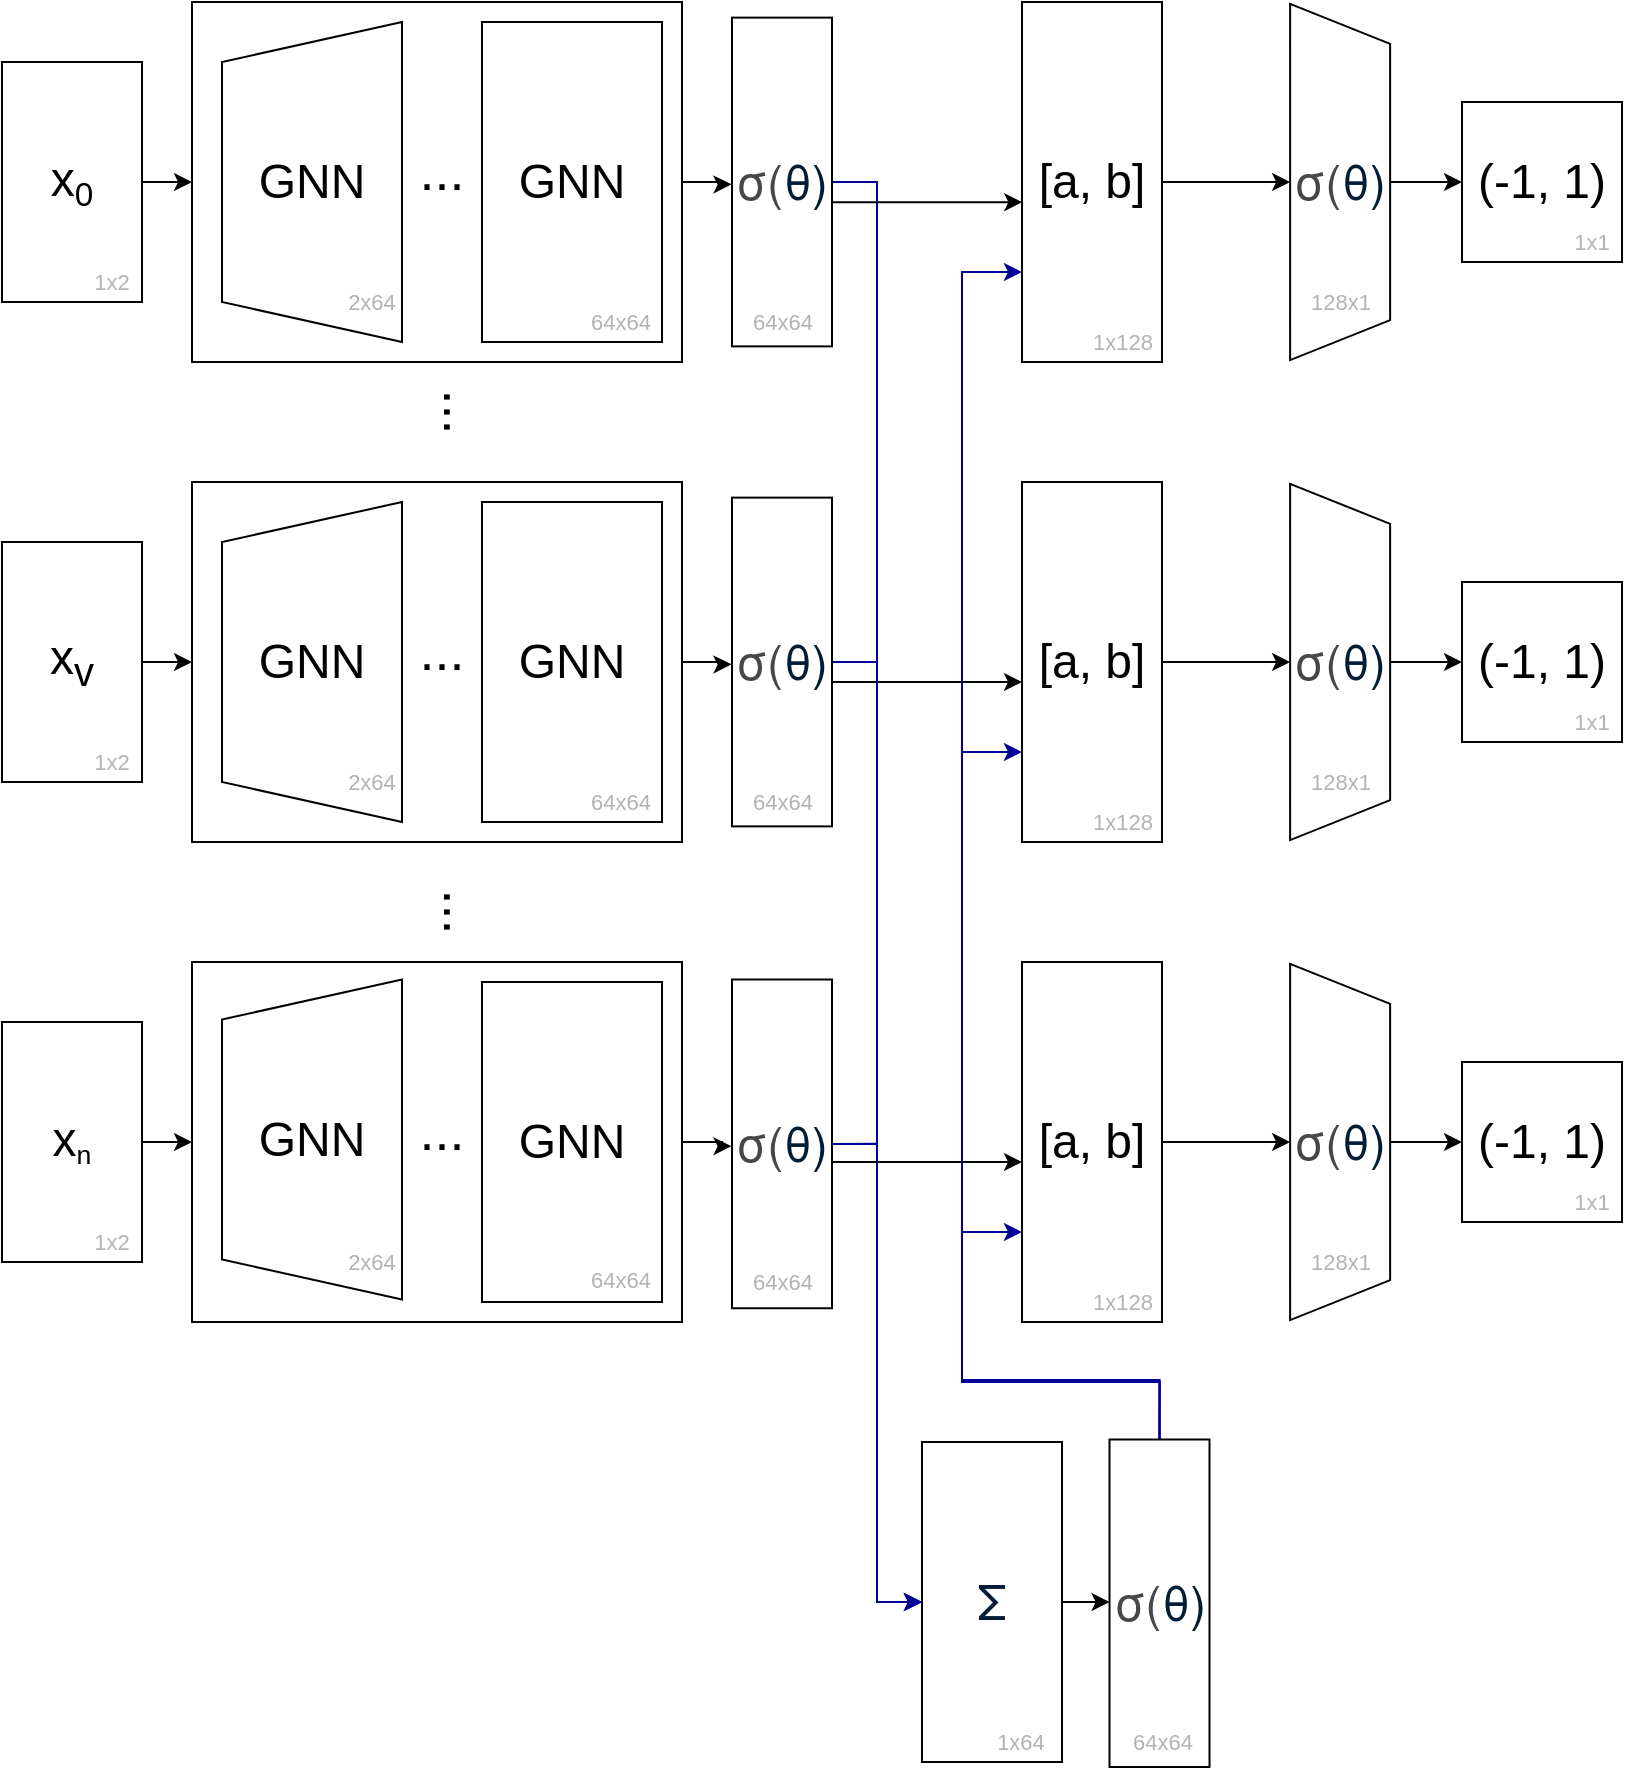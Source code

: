 <mxfile version="26.1.2">
  <diagram name="Page-1" id="TEs1WJs55SbvI4IN7bpO">
    <mxGraphModel dx="1372" dy="746" grid="0" gridSize="10" guides="1" tooltips="1" connect="1" arrows="1" fold="1" page="0" pageScale="1" pageWidth="827" pageHeight="1169" math="0" shadow="0">
      <root>
        <mxCell id="0" />
        <mxCell id="1" parent="0" />
        <mxCell id="wpw9PA32NVeCT258545y-31" value="" style="rounded=0;whiteSpace=wrap;html=1;fontColor=default;fillColor=none;" parent="1" vertex="1">
          <mxGeometry x="205" y="520" width="245" height="180" as="geometry" />
        </mxCell>
        <mxCell id="wpw9PA32NVeCT258545y-23" value="" style="rounded=0;whiteSpace=wrap;html=1;fontColor=default;fillColor=none;" parent="1" vertex="1">
          <mxGeometry x="205" y="40" width="245" height="180" as="geometry" />
        </mxCell>
        <mxCell id="wpw9PA32NVeCT258545y-9" value="" style="rounded=0;whiteSpace=wrap;html=1;fontColor=default;fillColor=none;" parent="1" vertex="1">
          <mxGeometry x="205" y="280" width="245" height="180" as="geometry" />
        </mxCell>
        <mxCell id="wpw9PA32NVeCT258545y-11" value="" style="edgeStyle=orthogonalEdgeStyle;rounded=0;orthogonalLoop=1;jettySize=auto;html=1;" parent="1" source="wpw9PA32NVeCT258545y-1" target="wpw9PA32NVeCT258545y-9" edge="1">
          <mxGeometry relative="1" as="geometry" />
        </mxCell>
        <mxCell id="wpw9PA32NVeCT258545y-1" value="&lt;font style=&quot;font-size: 24px;&quot;&gt;x&lt;sub&gt;v&lt;/sub&gt;&lt;/font&gt;" style="whiteSpace=wrap;html=1;" parent="1" vertex="1">
          <mxGeometry x="110" y="310" width="70" height="120" as="geometry" />
        </mxCell>
        <mxCell id="wpw9PA32NVeCT258545y-7" value="&lt;font size=&quot;5&quot;&gt;GNN&lt;/font&gt;" style="whiteSpace=wrap;html=1;" parent="1" vertex="1">
          <mxGeometry x="350" y="290" width="90" height="160" as="geometry" />
        </mxCell>
        <mxCell id="wpw9PA32NVeCT258545y-8" value="..." style="text;html=1;align=center;verticalAlign=middle;whiteSpace=wrap;rounded=0;fontSize=27;" parent="1" vertex="1">
          <mxGeometry x="300" y="350" width="60" height="30" as="geometry" />
        </mxCell>
        <mxCell id="wpw9PA32NVeCT258545y-16" style="edgeStyle=orthogonalEdgeStyle;rounded=0;orthogonalLoop=1;jettySize=auto;html=1;exitX=1;exitY=0.5;exitDx=0;exitDy=0;entryX=0.493;entryY=-0.005;entryDx=0;entryDy=0;entryPerimeter=0;" parent="1" source="wpw9PA32NVeCT258545y-9" target="wpw9PA32NVeCT258545y-12" edge="1">
          <mxGeometry relative="1" as="geometry">
            <mxPoint x="470" y="369.966" as="targetPoint" />
            <Array as="points">
              <mxPoint x="470" y="370" />
              <mxPoint x="470" y="371" />
            </Array>
          </mxGeometry>
        </mxCell>
        <mxCell id="wpw9PA32NVeCT258545y-38" style="edgeStyle=orthogonalEdgeStyle;rounded=0;orthogonalLoop=1;jettySize=auto;html=1;exitX=0.5;exitY=1;exitDx=0;exitDy=0;entryX=0;entryY=0.5;entryDx=0;entryDy=0;strokeColor=#000099;" parent="1" source="wpw9PA32NVeCT258545y-12" target="wpw9PA32NVeCT258545y-36" edge="1">
          <mxGeometry relative="1" as="geometry" />
        </mxCell>
        <mxCell id="wpw9PA32NVeCT258545y-49" style="edgeStyle=orthogonalEdgeStyle;rounded=0;orthogonalLoop=1;jettySize=auto;html=1;exitX=0.5;exitY=1;exitDx=0;exitDy=0;" parent="1" source="wpw9PA32NVeCT258545y-12" target="wpw9PA32NVeCT258545y-44" edge="1">
          <mxGeometry relative="1" as="geometry">
            <Array as="points">
              <mxPoint x="525" y="380" />
            </Array>
          </mxGeometry>
        </mxCell>
        <mxCell id="wpw9PA32NVeCT258545y-12" value="&lt;span style=&quot;font-size: 24px; text-align: start; caret-color: rgb(71, 71, 71); color: rgb(71, 71, 71); font-family: &amp;quot;Helvetica Neue&amp;quot;, sans-serif; background-color: rgb(255, 255, 255);&quot;&gt;σ(&lt;/span&gt;&lt;span style=&quot;font-size: 24px; text-align: start; caret-color: rgb(0, 29, 53); color: rgb(0, 29, 53); font-family: &amp;quot;Google Sans&amp;quot;, &amp;quot;Helvetica Neue&amp;quot;, sans-serif; background-color: rgb(255, 255, 255);&quot;&gt;θ)&lt;/span&gt;" style="shape=label;whiteSpace=wrap;html=1;fixedSize=1;rotation=-90;horizontal=1;verticalAlign=middle;textDirection=vertical-rl;rounded=0;" parent="1" vertex="1">
          <mxGeometry x="417.81" y="345" width="164.38" height="50" as="geometry" />
        </mxCell>
        <mxCell id="wpw9PA32NVeCT258545y-17" value="" style="edgeStyle=orthogonalEdgeStyle;rounded=0;orthogonalLoop=1;jettySize=auto;html=1;" parent="1" source="wpw9PA32NVeCT258545y-18" target="wpw9PA32NVeCT258545y-23" edge="1">
          <mxGeometry relative="1" as="geometry" />
        </mxCell>
        <mxCell id="wpw9PA32NVeCT258545y-18" value="&lt;font style=&quot;font-size: 24px;&quot;&gt;x&lt;/font&gt;&lt;font style=&quot;font-size: 20px;&quot;&gt;&lt;sub&gt;0&lt;/sub&gt;&lt;/font&gt;" style="whiteSpace=wrap;html=1;" parent="1" vertex="1">
          <mxGeometry x="110" y="70" width="70" height="120" as="geometry" />
        </mxCell>
        <mxCell id="wpw9PA32NVeCT258545y-19" value="&lt;font size=&quot;5&quot;&gt;GNN&lt;/font&gt;" style="whiteSpace=wrap;html=1;shape=trapezoid;perimeter=trapezoidPerimeter;fixedSize=1;direction=north;" parent="1" vertex="1">
          <mxGeometry x="220" y="50" width="90" height="160" as="geometry" />
        </mxCell>
        <mxCell id="wpw9PA32NVeCT258545y-20" value="&lt;font size=&quot;5&quot;&gt;GNN&lt;/font&gt;" style="whiteSpace=wrap;html=1;" parent="1" vertex="1">
          <mxGeometry x="350" y="50" width="90" height="160" as="geometry" />
        </mxCell>
        <mxCell id="wpw9PA32NVeCT258545y-21" value="..." style="text;html=1;align=center;verticalAlign=middle;whiteSpace=wrap;rounded=0;fontSize=27;" parent="1" vertex="1">
          <mxGeometry x="300" y="110" width="60" height="30" as="geometry" />
        </mxCell>
        <mxCell id="wpw9PA32NVeCT258545y-22" style="edgeStyle=orthogonalEdgeStyle;rounded=0;orthogonalLoop=1;jettySize=auto;html=1;exitX=1;exitY=0.5;exitDx=0;exitDy=0;entryX=0.493;entryY=-0.005;entryDx=0;entryDy=0;entryPerimeter=0;" parent="1" source="wpw9PA32NVeCT258545y-23" target="wpw9PA32NVeCT258545y-24" edge="1">
          <mxGeometry relative="1" as="geometry">
            <mxPoint x="470" y="129.966" as="targetPoint" />
            <Array as="points">
              <mxPoint x="470" y="130" />
              <mxPoint x="470" y="131" />
            </Array>
          </mxGeometry>
        </mxCell>
        <mxCell id="wpw9PA32NVeCT258545y-37" style="edgeStyle=orthogonalEdgeStyle;rounded=0;orthogonalLoop=1;jettySize=auto;html=1;entryX=0;entryY=0.5;entryDx=0;entryDy=0;strokeColor=#000099;" parent="1" source="wpw9PA32NVeCT258545y-24" target="wpw9PA32NVeCT258545y-36" edge="1">
          <mxGeometry relative="1" as="geometry" />
        </mxCell>
        <mxCell id="wpw9PA32NVeCT258545y-50" style="edgeStyle=orthogonalEdgeStyle;rounded=0;orthogonalLoop=1;jettySize=auto;html=1;exitX=0.5;exitY=1;exitDx=0;exitDy=0;entryX=0.002;entryY=0.556;entryDx=0;entryDy=0;entryPerimeter=0;" parent="1" source="wpw9PA32NVeCT258545y-24" target="wpw9PA32NVeCT258545y-43" edge="1">
          <mxGeometry relative="1" as="geometry">
            <Array as="points">
              <mxPoint x="525" y="140" />
            </Array>
          </mxGeometry>
        </mxCell>
        <mxCell id="wpw9PA32NVeCT258545y-24" value="&lt;font style=&quot;font-size: 24px;&quot;&gt;&lt;span style=&quot;text-align: start; caret-color: rgb(71, 71, 71); color: rgb(71, 71, 71); font-family: &amp;quot;Helvetica Neue&amp;quot;, sans-serif; background-color: rgb(255, 255, 255);&quot;&gt;σ(&lt;/span&gt;&lt;span style=&quot;text-align: start; caret-color: rgb(0, 29, 53); color: rgb(0, 29, 53); font-family: &amp;quot;Google Sans&amp;quot;, &amp;quot;Helvetica Neue&amp;quot;, sans-serif; background-color: rgb(255, 255, 255);&quot;&gt;θ)&lt;/span&gt;&lt;/font&gt;" style="shape=label;whiteSpace=wrap;html=1;fixedSize=1;rotation=-90;horizontal=1;verticalAlign=middle;textDirection=vertical-rl;rounded=0;" parent="1" vertex="1">
          <mxGeometry x="417.81" y="105" width="164.38" height="50" as="geometry" />
        </mxCell>
        <mxCell id="wpw9PA32NVeCT258545y-25" value="" style="edgeStyle=orthogonalEdgeStyle;rounded=0;orthogonalLoop=1;jettySize=auto;html=1;" parent="1" source="wpw9PA32NVeCT258545y-26" target="wpw9PA32NVeCT258545y-31" edge="1">
          <mxGeometry relative="1" as="geometry" />
        </mxCell>
        <mxCell id="wpw9PA32NVeCT258545y-26" value="&lt;font style=&quot;font-size: 24px;&quot;&gt;x&lt;/font&gt;&lt;font size=&quot;3&quot;&gt;&lt;sub&gt;n&lt;/sub&gt;&lt;/font&gt;" style="whiteSpace=wrap;html=1;" parent="1" vertex="1">
          <mxGeometry x="110" y="550" width="70" height="120" as="geometry" />
        </mxCell>
        <mxCell id="wpw9PA32NVeCT258545y-28" value="&lt;font size=&quot;5&quot;&gt;GNN&lt;/font&gt;" style="whiteSpace=wrap;html=1;" parent="1" vertex="1">
          <mxGeometry x="350" y="530" width="90" height="160" as="geometry" />
        </mxCell>
        <mxCell id="wpw9PA32NVeCT258545y-29" value="..." style="text;html=1;align=center;verticalAlign=middle;whiteSpace=wrap;rounded=0;fontSize=27;" parent="1" vertex="1">
          <mxGeometry x="300" y="590" width="60" height="30" as="geometry" />
        </mxCell>
        <mxCell id="wpw9PA32NVeCT258545y-30" style="edgeStyle=orthogonalEdgeStyle;rounded=0;orthogonalLoop=1;jettySize=auto;html=1;exitX=1;exitY=0.5;exitDx=0;exitDy=0;entryX=0.493;entryY=-0.005;entryDx=0;entryDy=0;entryPerimeter=0;" parent="1" source="wpw9PA32NVeCT258545y-31" target="wpw9PA32NVeCT258545y-32" edge="1">
          <mxGeometry relative="1" as="geometry">
            <mxPoint x="470" y="609.966" as="targetPoint" />
            <Array as="points">
              <mxPoint x="470" y="610" />
              <mxPoint x="470" y="612" />
            </Array>
          </mxGeometry>
        </mxCell>
        <mxCell id="wpw9PA32NVeCT258545y-39" style="edgeStyle=orthogonalEdgeStyle;rounded=0;orthogonalLoop=1;jettySize=auto;html=1;exitX=0.5;exitY=1;exitDx=0;exitDy=0;entryX=0;entryY=0.5;entryDx=0;entryDy=0;strokeColor=#000099;" parent="1" source="wpw9PA32NVeCT258545y-32" target="wpw9PA32NVeCT258545y-36" edge="1">
          <mxGeometry relative="1" as="geometry" />
        </mxCell>
        <mxCell id="wpw9PA32NVeCT258545y-46" style="edgeStyle=orthogonalEdgeStyle;rounded=0;orthogonalLoop=1;jettySize=auto;html=1;exitX=0.5;exitY=1;exitDx=0;exitDy=0;" parent="1" source="wpw9PA32NVeCT258545y-32" edge="1">
          <mxGeometry relative="1" as="geometry">
            <mxPoint x="620" y="620" as="targetPoint" />
            <Array as="points">
              <mxPoint x="525" y="620" />
              <mxPoint x="570" y="620" />
            </Array>
          </mxGeometry>
        </mxCell>
        <mxCell id="wpw9PA32NVeCT258545y-32" value="&lt;span style=&quot;font-size: 24px; text-align: start; caret-color: rgb(71, 71, 71); color: rgb(71, 71, 71); font-family: &amp;quot;Helvetica Neue&amp;quot;, sans-serif; background-color: rgb(255, 255, 255);&quot;&gt;σ(&lt;/span&gt;&lt;span style=&quot;font-size: 24px; text-align: start; caret-color: rgb(0, 29, 53); color: rgb(0, 29, 53); font-family: &amp;quot;Google Sans&amp;quot;, &amp;quot;Helvetica Neue&amp;quot;, sans-serif; background-color: rgb(255, 255, 255);&quot;&gt;θ)&lt;/span&gt;" style="shape=label;whiteSpace=wrap;html=1;fixedSize=1;rotation=-90;horizontal=1;verticalAlign=middle;textDirection=vertical-rl;rounded=0;" parent="1" vertex="1">
          <mxGeometry x="417.81" y="585.94" width="164.38" height="50" as="geometry" />
        </mxCell>
        <mxCell id="wpw9PA32NVeCT258545y-34" value="..." style="text;html=1;align=center;verticalAlign=middle;whiteSpace=wrap;rounded=0;fontSize=27;rotation=90;" parent="1" vertex="1">
          <mxGeometry x="310" y="230" width="60" height="30" as="geometry" />
        </mxCell>
        <mxCell id="wpw9PA32NVeCT258545y-35" value="..." style="text;html=1;align=center;verticalAlign=middle;whiteSpace=wrap;rounded=0;fontSize=27;rotation=90;" parent="1" vertex="1">
          <mxGeometry x="310" y="480" width="60" height="30" as="geometry" />
        </mxCell>
        <mxCell id="wpw9PA32NVeCT258545y-41" style="edgeStyle=orthogonalEdgeStyle;rounded=0;orthogonalLoop=1;jettySize=auto;html=1;exitX=1;exitY=0.5;exitDx=0;exitDy=0;entryX=0.5;entryY=0;entryDx=0;entryDy=0;" parent="1" source="wpw9PA32NVeCT258545y-36" target="wpw9PA32NVeCT258545y-40" edge="1">
          <mxGeometry relative="1" as="geometry" />
        </mxCell>
        <mxCell id="wpw9PA32NVeCT258545y-36" value="&lt;span style=&quot;text-align: start; caret-color: rgb(0, 29, 53); color: rgb(0, 29, 53); font-family: &amp;quot;Google Sans&amp;quot;, &amp;quot;Helvetica Neue&amp;quot;, sans-serif; background-color: rgb(255, 255, 255);&quot;&gt;Σ&lt;/span&gt;" style="whiteSpace=wrap;html=1;fontSize=24;" parent="1" vertex="1">
          <mxGeometry x="570" y="760" width="70" height="160" as="geometry" />
        </mxCell>
        <mxCell id="wpw9PA32NVeCT258545y-48" style="edgeStyle=orthogonalEdgeStyle;rounded=0;orthogonalLoop=1;jettySize=auto;html=1;exitX=1;exitY=0.5;exitDx=0;exitDy=0;entryX=0;entryY=0.75;entryDx=0;entryDy=0;strokeColor=#000099;" parent="1" source="wpw9PA32NVeCT258545y-40" target="wpw9PA32NVeCT258545y-45" edge="1">
          <mxGeometry relative="1" as="geometry">
            <Array as="points">
              <mxPoint x="689" y="729" />
              <mxPoint x="590" y="729" />
              <mxPoint x="590" y="655" />
            </Array>
          </mxGeometry>
        </mxCell>
        <mxCell id="wpw9PA32NVeCT258545y-51" style="edgeStyle=orthogonalEdgeStyle;rounded=0;orthogonalLoop=1;jettySize=auto;html=1;exitX=1;exitY=0.5;exitDx=0;exitDy=0;entryX=0;entryY=0.75;entryDx=0;entryDy=0;strokeColor=#000099;" parent="1" source="wpw9PA32NVeCT258545y-40" target="wpw9PA32NVeCT258545y-44" edge="1">
          <mxGeometry relative="1" as="geometry">
            <Array as="points">
              <mxPoint x="689" y="730" />
              <mxPoint x="590" y="730" />
              <mxPoint x="590" y="415" />
            </Array>
          </mxGeometry>
        </mxCell>
        <mxCell id="wpw9PA32NVeCT258545y-52" style="edgeStyle=orthogonalEdgeStyle;rounded=0;orthogonalLoop=1;jettySize=auto;html=1;exitX=1;exitY=0.5;exitDx=0;exitDy=0;entryX=0;entryY=0.75;entryDx=0;entryDy=0;strokeColor=#000099;" parent="1" source="wpw9PA32NVeCT258545y-40" target="wpw9PA32NVeCT258545y-43" edge="1">
          <mxGeometry relative="1" as="geometry">
            <Array as="points">
              <mxPoint x="689" y="730" />
              <mxPoint x="590" y="730" />
              <mxPoint x="590" y="175" />
            </Array>
          </mxGeometry>
        </mxCell>
        <mxCell id="wpw9PA32NVeCT258545y-40" value="&lt;span style=&quot;font-size: 24px; text-align: start; caret-color: rgb(71, 71, 71); color: rgb(71, 71, 71); font-family: &amp;quot;Helvetica Neue&amp;quot;, sans-serif; background-color: rgb(255, 255, 255);&quot;&gt;σ(&lt;/span&gt;&lt;span style=&quot;font-size: 24px; text-align: start; caret-color: rgb(0, 29, 53); color: rgb(0, 29, 53); font-family: &amp;quot;Google Sans&amp;quot;, &amp;quot;Helvetica Neue&amp;quot;, sans-serif; background-color: rgb(255, 255, 255);&quot;&gt;θ)&lt;/span&gt;" style="shape=label;whiteSpace=wrap;html=1;fixedSize=1;rotation=-90;horizontal=1;verticalAlign=middle;textDirection=vertical-rl;rounded=0;" parent="1" vertex="1">
          <mxGeometry x="606.88" y="815.63" width="163.75" height="50" as="geometry" />
        </mxCell>
        <mxCell id="wpw9PA32NVeCT258545y-58" style="edgeStyle=orthogonalEdgeStyle;rounded=0;orthogonalLoop=1;jettySize=auto;html=1;exitX=1;exitY=0.5;exitDx=0;exitDy=0;entryX=0.5;entryY=1;entryDx=0;entryDy=0;" parent="1" source="wpw9PA32NVeCT258545y-43" target="wpw9PA32NVeCT258545y-56" edge="1">
          <mxGeometry relative="1" as="geometry" />
        </mxCell>
        <mxCell id="wpw9PA32NVeCT258545y-43" value="&lt;span style=&quot;font-size: 24px; text-align: start;&quot;&gt;[a, b]&lt;/span&gt;" style="whiteSpace=wrap;html=1;" parent="1" vertex="1">
          <mxGeometry x="620" y="40" width="70" height="180" as="geometry" />
        </mxCell>
        <mxCell id="wpw9PA32NVeCT258545y-67" style="edgeStyle=orthogonalEdgeStyle;rounded=0;orthogonalLoop=1;jettySize=auto;html=1;exitX=1;exitY=0.5;exitDx=0;exitDy=0;entryX=0.5;entryY=1;entryDx=0;entryDy=0;" parent="1" source="wpw9PA32NVeCT258545y-44" target="wpw9PA32NVeCT258545y-62" edge="1">
          <mxGeometry relative="1" as="geometry" />
        </mxCell>
        <mxCell id="wpw9PA32NVeCT258545y-44" value="&lt;span style=&quot;font-size: 24px; text-align: start;&quot;&gt;[a,&lt;/span&gt;&lt;span style=&quot;font-size: 24px; text-align: start;&quot;&gt;&amp;nbsp;b]&lt;/span&gt;" style="whiteSpace=wrap;html=1;" parent="1" vertex="1">
          <mxGeometry x="620" y="280" width="70" height="180" as="geometry" />
        </mxCell>
        <mxCell id="wpw9PA32NVeCT258545y-68" style="edgeStyle=orthogonalEdgeStyle;rounded=0;orthogonalLoop=1;jettySize=auto;html=1;exitX=1;exitY=0.5;exitDx=0;exitDy=0;entryX=0.5;entryY=1;entryDx=0;entryDy=0;" parent="1" source="wpw9PA32NVeCT258545y-45" target="wpw9PA32NVeCT258545y-65" edge="1">
          <mxGeometry relative="1" as="geometry" />
        </mxCell>
        <mxCell id="wpw9PA32NVeCT258545y-45" value="&lt;div style=&quot;text-align: start;&quot;&gt;&lt;font style=&quot;font-size: 24px;&quot;&gt;[a, b]&lt;/font&gt;&lt;/div&gt;" style="whiteSpace=wrap;html=1;" parent="1" vertex="1">
          <mxGeometry x="620" y="520" width="70" height="180" as="geometry" />
        </mxCell>
        <mxCell id="wpw9PA32NVeCT258545y-60" value="" style="edgeStyle=orthogonalEdgeStyle;rounded=0;orthogonalLoop=1;jettySize=auto;html=1;" parent="1" source="wpw9PA32NVeCT258545y-56" target="wpw9PA32NVeCT258545y-59" edge="1">
          <mxGeometry relative="1" as="geometry" />
        </mxCell>
        <mxCell id="wpw9PA32NVeCT258545y-56" value="&lt;span style=&quot;font-size: 24px; text-align: start; caret-color: rgb(71, 71, 71); color: rgb(71, 71, 71); font-family: &amp;quot;Helvetica Neue&amp;quot;, sans-serif; background-color: rgb(255, 255, 255);&quot;&gt;σ(&lt;/span&gt;&lt;span style=&quot;font-size: 24px; text-align: start; caret-color: rgb(0, 29, 53); color: rgb(0, 29, 53); font-family: &amp;quot;Google Sans&amp;quot;, &amp;quot;Helvetica Neue&amp;quot;, sans-serif; background-color: rgb(255, 255, 255);&quot;&gt;θ)&lt;/span&gt;" style="shape=trapezoid;whiteSpace=wrap;html=1;fixedSize=1;rotation=-90;horizontal=1;verticalAlign=middle;textDirection=vertical-rl;rounded=0;perimeter=trapezoidPerimeter;direction=west;" parent="1" vertex="1">
          <mxGeometry x="690" y="105" width="178.12" height="50" as="geometry" />
        </mxCell>
        <mxCell id="wpw9PA32NVeCT258545y-59" value="(-1, 1)" style="whiteSpace=wrap;html=1;rounded=0;fontSize=24;" parent="1" vertex="1">
          <mxGeometry x="840" y="90" width="80" height="80" as="geometry" />
        </mxCell>
        <mxCell id="wpw9PA32NVeCT258545y-61" value="" style="edgeStyle=orthogonalEdgeStyle;rounded=0;orthogonalLoop=1;jettySize=auto;html=1;" parent="1" source="wpw9PA32NVeCT258545y-62" target="wpw9PA32NVeCT258545y-63" edge="1">
          <mxGeometry relative="1" as="geometry" />
        </mxCell>
        <mxCell id="wpw9PA32NVeCT258545y-62" value="&lt;span style=&quot;font-size: 24px; text-align: start; caret-color: rgb(71, 71, 71); color: rgb(71, 71, 71); font-family: &amp;quot;Helvetica Neue&amp;quot;, sans-serif; background-color: rgb(255, 255, 255);&quot;&gt;σ(&lt;/span&gt;&lt;span style=&quot;font-size: 24px; text-align: start; caret-color: rgb(0, 29, 53); color: rgb(0, 29, 53); font-family: &amp;quot;Google Sans&amp;quot;, &amp;quot;Helvetica Neue&amp;quot;, sans-serif; background-color: rgb(255, 255, 255);&quot;&gt;θ)&lt;/span&gt;" style="shape=trapezoid;whiteSpace=wrap;html=1;fixedSize=1;rotation=-90;horizontal=1;verticalAlign=middle;textDirection=vertical-rl;rounded=0;perimeter=trapezoidPerimeter;direction=west;" parent="1" vertex="1">
          <mxGeometry x="690" y="345" width="178.12" height="50" as="geometry" />
        </mxCell>
        <mxCell id="wpw9PA32NVeCT258545y-63" value="(-1, 1)" style="whiteSpace=wrap;html=1;rounded=0;fontSize=24;aspect=fixed;" parent="1" vertex="1">
          <mxGeometry x="840" y="330" width="80" height="80" as="geometry" />
        </mxCell>
        <mxCell id="wpw9PA32NVeCT258545y-64" value="" style="edgeStyle=orthogonalEdgeStyle;rounded=0;orthogonalLoop=1;jettySize=auto;html=1;" parent="1" source="wpw9PA32NVeCT258545y-65" target="wpw9PA32NVeCT258545y-66" edge="1">
          <mxGeometry relative="1" as="geometry" />
        </mxCell>
        <mxCell id="wpw9PA32NVeCT258545y-65" value="&lt;span style=&quot;font-size: 24px; text-align: start; caret-color: rgb(71, 71, 71); color: rgb(71, 71, 71); font-family: &amp;quot;Helvetica Neue&amp;quot;, sans-serif; background-color: rgb(255, 255, 255);&quot;&gt;σ(&lt;/span&gt;&lt;span style=&quot;font-size: 24px; text-align: start; caret-color: rgb(0, 29, 53); color: rgb(0, 29, 53); font-family: &amp;quot;Google Sans&amp;quot;, &amp;quot;Helvetica Neue&amp;quot;, sans-serif; background-color: rgb(255, 255, 255);&quot;&gt;θ)&lt;/span&gt;" style="shape=trapezoid;whiteSpace=wrap;html=1;fixedSize=1;rotation=-90;horizontal=1;verticalAlign=middle;textDirection=vertical-rl;rounded=0;perimeter=trapezoidPerimeter;direction=west;" parent="1" vertex="1">
          <mxGeometry x="690" y="585" width="178.12" height="50" as="geometry" />
        </mxCell>
        <mxCell id="wpw9PA32NVeCT258545y-66" value="(-1, 1)" style="whiteSpace=wrap;html=1;rounded=0;fontSize=24;" parent="1" vertex="1">
          <mxGeometry x="840" y="570" width="80" height="80" as="geometry" />
        </mxCell>
        <mxCell id="vUbdK4CfKevuYnsupk-O-1" value="&lt;font size=&quot;5&quot;&gt;GNN&lt;/font&gt;" style="whiteSpace=wrap;html=1;shape=trapezoid;perimeter=trapezoidPerimeter;fixedSize=1;direction=north;" vertex="1" parent="1">
          <mxGeometry x="220" y="290" width="90" height="160" as="geometry" />
        </mxCell>
        <mxCell id="vUbdK4CfKevuYnsupk-O-2" value="&lt;font size=&quot;5&quot;&gt;GNN&lt;/font&gt;" style="whiteSpace=wrap;html=1;shape=trapezoid;perimeter=trapezoidPerimeter;fixedSize=1;direction=north;" vertex="1" parent="1">
          <mxGeometry x="220" y="528.75" width="90" height="160" as="geometry" />
        </mxCell>
        <mxCell id="vUbdK4CfKevuYnsupk-O-6" value="1x2" style="text;html=1;align=center;verticalAlign=middle;whiteSpace=wrap;rounded=0;fontSize=11;fontColor=#B3B3B3;" vertex="1" parent="1">
          <mxGeometry x="150" y="170" width="30" height="20" as="geometry" />
        </mxCell>
        <mxCell id="vUbdK4CfKevuYnsupk-O-7" value="1x2" style="text;html=1;align=center;verticalAlign=middle;whiteSpace=wrap;rounded=0;fontSize=11;fontColor=#B3B3B3;" vertex="1" parent="1">
          <mxGeometry x="150" y="410" width="30" height="20" as="geometry" />
        </mxCell>
        <mxCell id="vUbdK4CfKevuYnsupk-O-8" value="1x2" style="text;html=1;align=center;verticalAlign=middle;whiteSpace=wrap;rounded=0;fontSize=11;fontColor=#B3B3B3;" vertex="1" parent="1">
          <mxGeometry x="150" y="650" width="30" height="20" as="geometry" />
        </mxCell>
        <mxCell id="vUbdK4CfKevuYnsupk-O-9" value="2x64" style="text;html=1;align=center;verticalAlign=middle;whiteSpace=wrap;rounded=0;fontSize=11;fontColor=#B3B3B3;" vertex="1" parent="1">
          <mxGeometry x="280" y="180" width="30" height="20" as="geometry" />
        </mxCell>
        <mxCell id="vUbdK4CfKevuYnsupk-O-10" value="2x64" style="text;html=1;align=center;verticalAlign=middle;whiteSpace=wrap;rounded=0;fontSize=11;fontColor=#B3B3B3;" vertex="1" parent="1">
          <mxGeometry x="280" y="420" width="30" height="20" as="geometry" />
        </mxCell>
        <mxCell id="vUbdK4CfKevuYnsupk-O-11" value="2x64" style="text;html=1;align=center;verticalAlign=middle;whiteSpace=wrap;rounded=0;fontSize=11;fontColor=#B3B3B3;" vertex="1" parent="1">
          <mxGeometry x="280" y="660" width="30" height="20" as="geometry" />
        </mxCell>
        <mxCell id="vUbdK4CfKevuYnsupk-O-12" value="64x64" style="text;html=1;align=center;verticalAlign=middle;whiteSpace=wrap;rounded=0;fontSize=11;fontColor=#B3B3B3;" vertex="1" parent="1">
          <mxGeometry x="399" y="190" width="41" height="20" as="geometry" />
        </mxCell>
        <mxCell id="vUbdK4CfKevuYnsupk-O-13" value="64x64" style="text;html=1;align=center;verticalAlign=middle;whiteSpace=wrap;rounded=0;fontSize=11;fontColor=#B3B3B3;" vertex="1" parent="1">
          <mxGeometry x="399" y="430" width="41" height="20" as="geometry" />
        </mxCell>
        <mxCell id="vUbdK4CfKevuYnsupk-O-14" value="64x64" style="text;html=1;align=center;verticalAlign=middle;whiteSpace=wrap;rounded=0;fontSize=11;fontColor=#B3B3B3;" vertex="1" parent="1">
          <mxGeometry x="399" y="668.75" width="41" height="20" as="geometry" />
        </mxCell>
        <mxCell id="vUbdK4CfKevuYnsupk-O-15" value="64x64" style="text;html=1;align=center;verticalAlign=middle;whiteSpace=wrap;rounded=0;fontSize=11;fontColor=#B3B3B3;" vertex="1" parent="1">
          <mxGeometry x="480" y="190" width="41" height="20" as="geometry" />
        </mxCell>
        <mxCell id="vUbdK4CfKevuYnsupk-O-16" value="64x64" style="text;html=1;align=center;verticalAlign=middle;whiteSpace=wrap;rounded=0;fontSize=11;fontColor=#B3B3B3;" vertex="1" parent="1">
          <mxGeometry x="480" y="430" width="41" height="20" as="geometry" />
        </mxCell>
        <mxCell id="vUbdK4CfKevuYnsupk-O-17" value="64x64" style="text;html=1;align=center;verticalAlign=middle;whiteSpace=wrap;rounded=0;fontSize=11;fontColor=#B3B3B3;" vertex="1" parent="1">
          <mxGeometry x="479.5" y="670" width="41" height="20" as="geometry" />
        </mxCell>
        <mxCell id="vUbdK4CfKevuYnsupk-O-18" value="1x64" style="text;html=1;align=center;verticalAlign=middle;whiteSpace=wrap;rounded=0;fontSize=11;fontColor=#B3B3B3;" vertex="1" parent="1">
          <mxGeometry x="599" y="900" width="41" height="20" as="geometry" />
        </mxCell>
        <mxCell id="vUbdK4CfKevuYnsupk-O-19" value="64x64" style="text;html=1;align=center;verticalAlign=middle;whiteSpace=wrap;rounded=0;fontSize=11;fontColor=#B3B3B3;" vertex="1" parent="1">
          <mxGeometry x="670" y="900" width="41" height="20" as="geometry" />
        </mxCell>
        <mxCell id="vUbdK4CfKevuYnsupk-O-20" value="1x128" style="text;html=1;align=center;verticalAlign=middle;whiteSpace=wrap;rounded=0;fontSize=11;fontColor=#B3B3B3;" vertex="1" parent="1">
          <mxGeometry x="650" y="680" width="41" height="20" as="geometry" />
        </mxCell>
        <mxCell id="vUbdK4CfKevuYnsupk-O-21" value="1x128" style="text;html=1;align=center;verticalAlign=middle;whiteSpace=wrap;rounded=0;fontSize=11;fontColor=#B3B3B3;" vertex="1" parent="1">
          <mxGeometry x="650" y="440" width="41" height="20" as="geometry" />
        </mxCell>
        <mxCell id="vUbdK4CfKevuYnsupk-O-22" value="1x128" style="text;html=1;align=center;verticalAlign=middle;whiteSpace=wrap;rounded=0;fontSize=11;fontColor=#B3B3B3;" vertex="1" parent="1">
          <mxGeometry x="650" y="200" width="41" height="20" as="geometry" />
        </mxCell>
        <mxCell id="vUbdK4CfKevuYnsupk-O-23" value="128x1" style="text;html=1;align=center;verticalAlign=middle;whiteSpace=wrap;rounded=0;fontSize=11;fontColor=#B3B3B3;" vertex="1" parent="1">
          <mxGeometry x="758.56" y="180" width="41" height="20" as="geometry" />
        </mxCell>
        <mxCell id="vUbdK4CfKevuYnsupk-O-24" value="128x1" style="text;html=1;align=center;verticalAlign=middle;whiteSpace=wrap;rounded=0;fontSize=11;fontColor=#B3B3B3;" vertex="1" parent="1">
          <mxGeometry x="758.56" y="420" width="41" height="20" as="geometry" />
        </mxCell>
        <mxCell id="vUbdK4CfKevuYnsupk-O-25" value="128x1" style="text;html=1;align=center;verticalAlign=middle;whiteSpace=wrap;rounded=0;fontSize=11;fontColor=#B3B3B3;" vertex="1" parent="1">
          <mxGeometry x="758.56" y="660" width="41" height="20" as="geometry" />
        </mxCell>
        <mxCell id="vUbdK4CfKevuYnsupk-O-26" value="1x1" style="text;html=1;align=center;verticalAlign=middle;whiteSpace=wrap;rounded=0;fontSize=11;fontColor=#B3B3B3;" vertex="1" parent="1">
          <mxGeometry x="890" y="150" width="30" height="20" as="geometry" />
        </mxCell>
        <mxCell id="vUbdK4CfKevuYnsupk-O-27" value="1x1" style="text;html=1;align=center;verticalAlign=middle;whiteSpace=wrap;rounded=0;fontSize=11;fontColor=#B3B3B3;" vertex="1" parent="1">
          <mxGeometry x="890" y="390" width="30" height="20" as="geometry" />
        </mxCell>
        <mxCell id="vUbdK4CfKevuYnsupk-O-28" value="1x1" style="text;html=1;align=center;verticalAlign=middle;whiteSpace=wrap;rounded=0;fontSize=11;fontColor=#B3B3B3;" vertex="1" parent="1">
          <mxGeometry x="890" y="630" width="30" height="20" as="geometry" />
        </mxCell>
      </root>
    </mxGraphModel>
  </diagram>
</mxfile>
